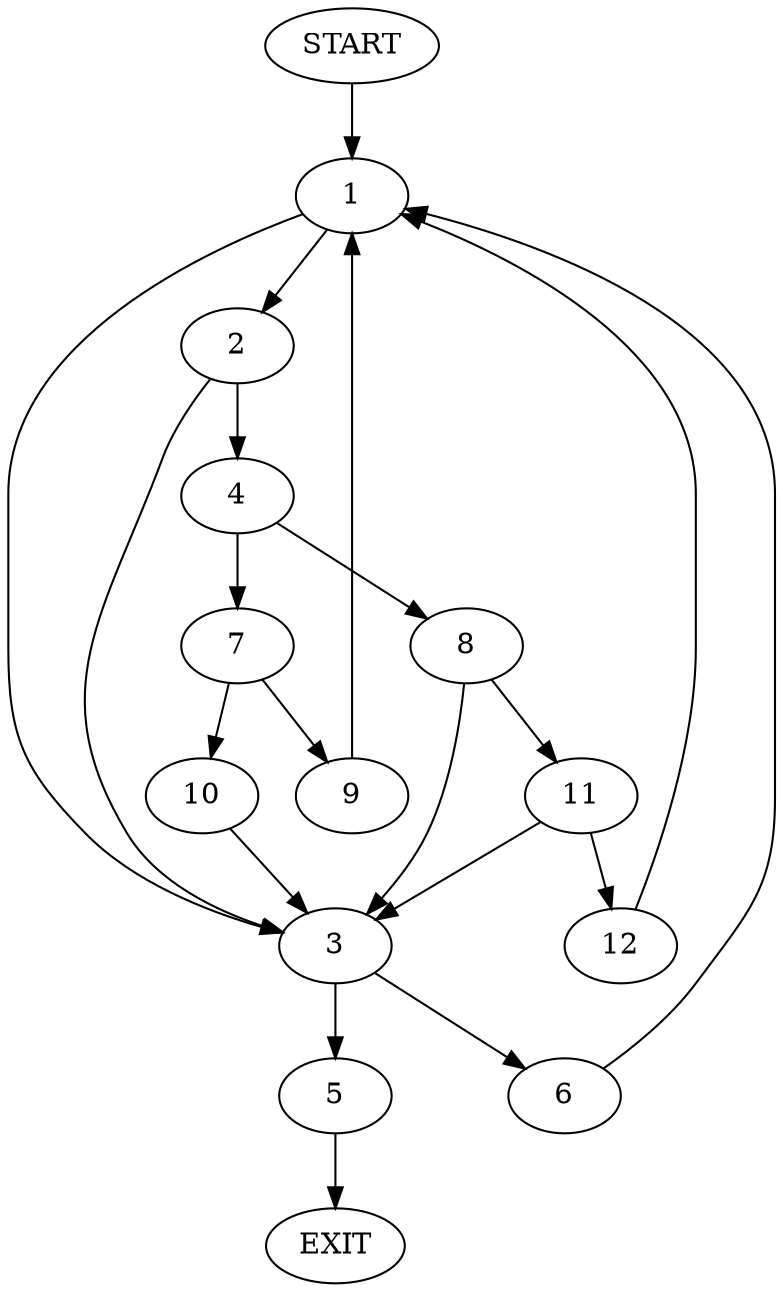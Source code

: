 digraph {
0 [label="START"]
13 [label="EXIT"]
0 -> 1
1 -> 2
1 -> 3
2 -> 4
2 -> 3
3 -> 5
3 -> 6
4 -> 7
4 -> 8
7 -> 9
7 -> 10
8 -> 11
8 -> 3
9 -> 1
10 -> 3
11 -> 12
11 -> 3
12 -> 1
5 -> 13
6 -> 1
}
